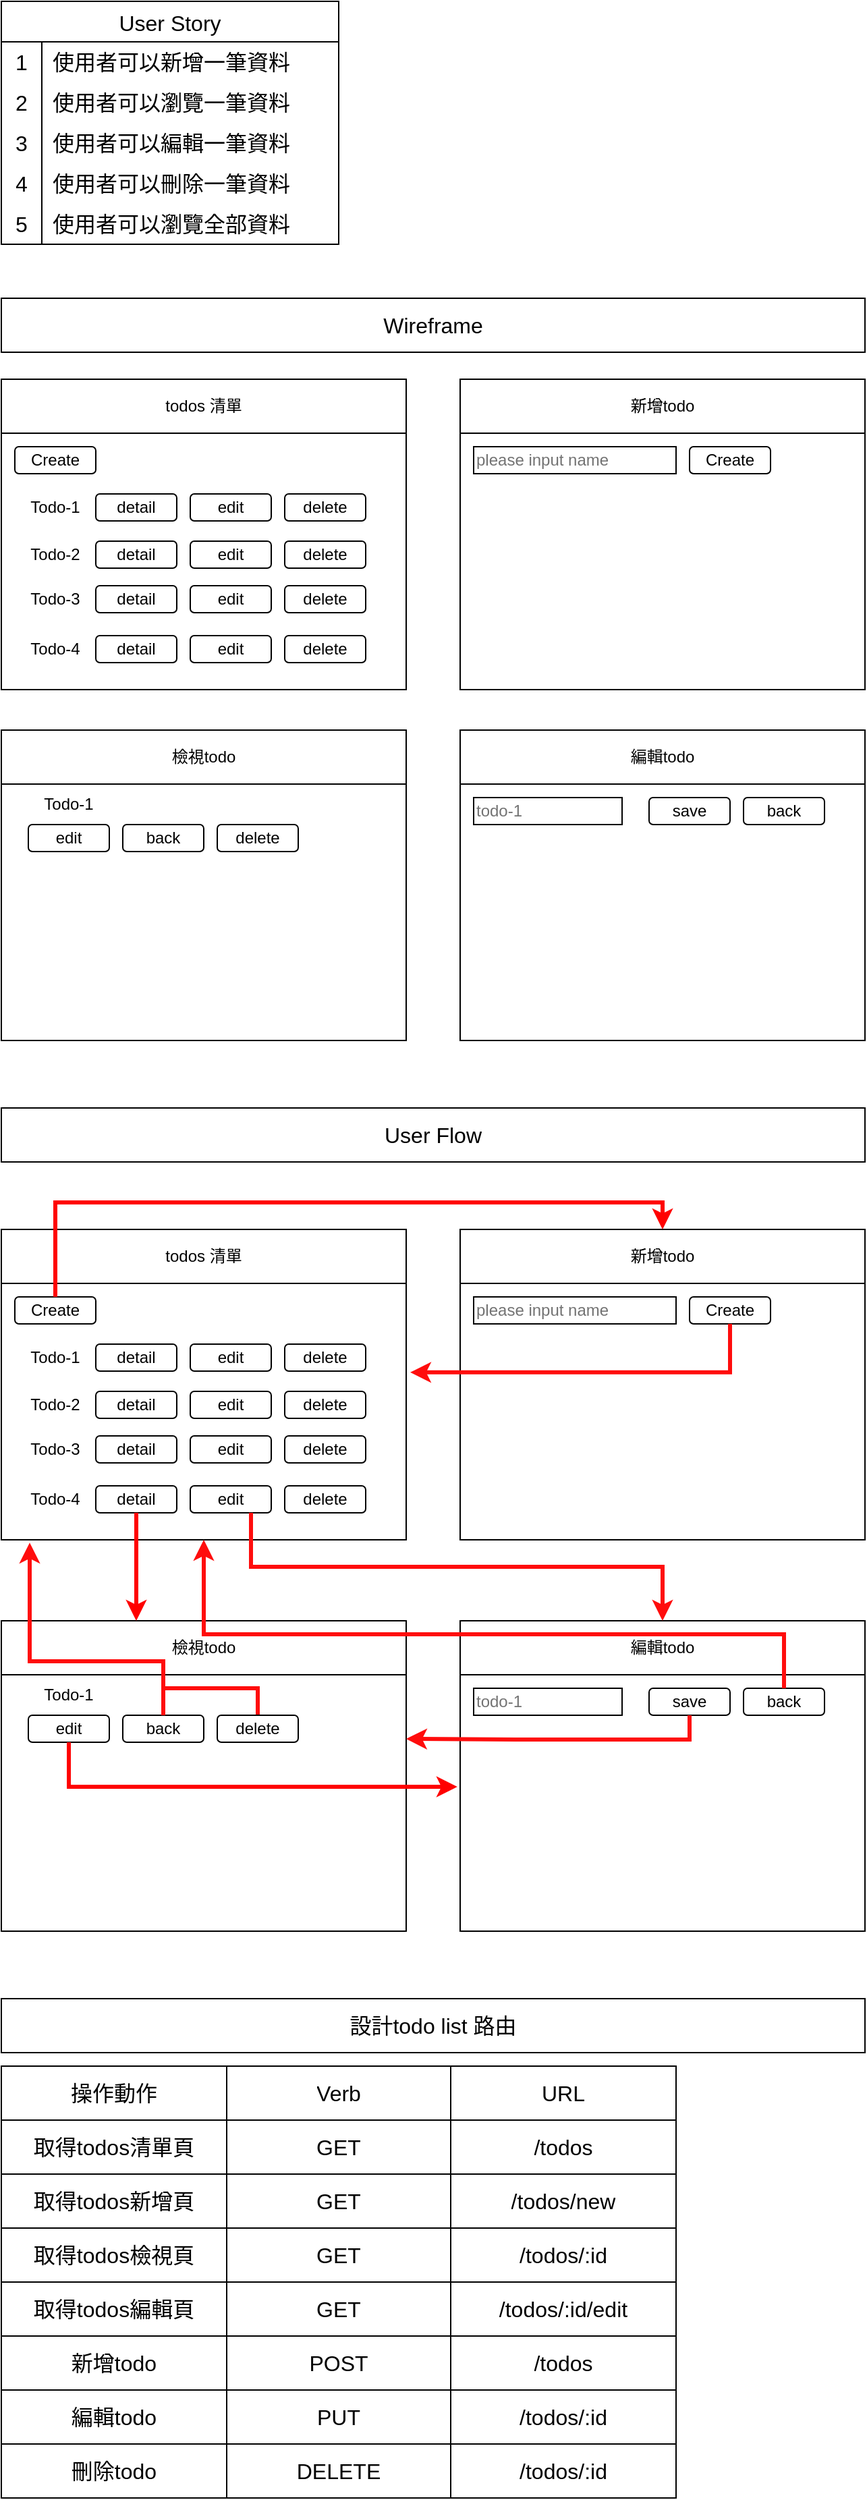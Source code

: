 <mxfile>
    <diagram name="第1頁" id="xKe_JA0rW6QKes0hkr_5">
        <mxGraphModel dx="1057" dy="478" grid="1" gridSize="10" guides="1" tooltips="1" connect="1" arrows="1" fold="1" page="1" pageScale="1" pageWidth="827" pageHeight="1169" math="0" shadow="0">
            <root>
                <mxCell id="0"/>
                <mxCell id="1" parent="0"/>
                <mxCell id="Aw-a2iixVGw_T6WWrJI7-2" value="User Story" style="shape=table;startSize=30;container=1;collapsible=0;childLayout=tableLayout;fixedRows=1;rowLines=0;fontStyle=0;strokeColor=default;fontSize=16;" parent="1" vertex="1">
                    <mxGeometry x="20" y="10" width="250" height="180" as="geometry"/>
                </mxCell>
                <mxCell id="Aw-a2iixVGw_T6WWrJI7-3" value="" style="shape=tableRow;horizontal=0;startSize=0;swimlaneHead=0;swimlaneBody=0;top=0;left=0;bottom=0;right=0;collapsible=0;dropTarget=0;fillColor=none;points=[[0,0.5],[1,0.5]];portConstraint=eastwest;strokeColor=inherit;fontSize=16;" parent="Aw-a2iixVGw_T6WWrJI7-2" vertex="1">
                    <mxGeometry y="30" width="250" height="30" as="geometry"/>
                </mxCell>
                <mxCell id="Aw-a2iixVGw_T6WWrJI7-4" value="1" style="shape=partialRectangle;html=1;whiteSpace=wrap;connectable=0;fillColor=none;top=0;left=0;bottom=0;right=0;overflow=hidden;pointerEvents=1;strokeColor=inherit;fontSize=16;" parent="Aw-a2iixVGw_T6WWrJI7-3" vertex="1">
                    <mxGeometry width="30" height="30" as="geometry">
                        <mxRectangle width="30" height="30" as="alternateBounds"/>
                    </mxGeometry>
                </mxCell>
                <mxCell id="Aw-a2iixVGw_T6WWrJI7-5" value="使用者可以新增一筆資料" style="shape=partialRectangle;html=1;whiteSpace=wrap;connectable=0;fillColor=none;top=0;left=0;bottom=0;right=0;align=left;spacingLeft=6;overflow=hidden;strokeColor=inherit;fontSize=16;" parent="Aw-a2iixVGw_T6WWrJI7-3" vertex="1">
                    <mxGeometry x="30" width="220" height="30" as="geometry">
                        <mxRectangle width="220" height="30" as="alternateBounds"/>
                    </mxGeometry>
                </mxCell>
                <mxCell id="Aw-a2iixVGw_T6WWrJI7-6" value="" style="shape=tableRow;horizontal=0;startSize=0;swimlaneHead=0;swimlaneBody=0;top=0;left=0;bottom=0;right=0;collapsible=0;dropTarget=0;fillColor=none;points=[[0,0.5],[1,0.5]];portConstraint=eastwest;strokeColor=inherit;fontSize=16;" parent="Aw-a2iixVGw_T6WWrJI7-2" vertex="1">
                    <mxGeometry y="60" width="250" height="30" as="geometry"/>
                </mxCell>
                <mxCell id="Aw-a2iixVGw_T6WWrJI7-7" value="2" style="shape=partialRectangle;html=1;whiteSpace=wrap;connectable=0;fillColor=none;top=0;left=0;bottom=0;right=0;overflow=hidden;strokeColor=inherit;fontSize=16;" parent="Aw-a2iixVGw_T6WWrJI7-6" vertex="1">
                    <mxGeometry width="30" height="30" as="geometry">
                        <mxRectangle width="30" height="30" as="alternateBounds"/>
                    </mxGeometry>
                </mxCell>
                <mxCell id="Aw-a2iixVGw_T6WWrJI7-8" value="使用者可以瀏覽一筆資料" style="shape=partialRectangle;html=1;whiteSpace=wrap;connectable=0;fillColor=none;top=0;left=0;bottom=0;right=0;align=left;spacingLeft=6;overflow=hidden;strokeColor=inherit;fontSize=16;" parent="Aw-a2iixVGw_T6WWrJI7-6" vertex="1">
                    <mxGeometry x="30" width="220" height="30" as="geometry">
                        <mxRectangle width="220" height="30" as="alternateBounds"/>
                    </mxGeometry>
                </mxCell>
                <mxCell id="Aw-a2iixVGw_T6WWrJI7-9" value="" style="shape=tableRow;horizontal=0;startSize=0;swimlaneHead=0;swimlaneBody=0;top=0;left=0;bottom=0;right=0;collapsible=0;dropTarget=0;fillColor=none;points=[[0,0.5],[1,0.5]];portConstraint=eastwest;strokeColor=inherit;fontSize=16;" parent="Aw-a2iixVGw_T6WWrJI7-2" vertex="1">
                    <mxGeometry y="90" width="250" height="30" as="geometry"/>
                </mxCell>
                <mxCell id="Aw-a2iixVGw_T6WWrJI7-10" value="3" style="shape=partialRectangle;html=1;whiteSpace=wrap;connectable=0;fillColor=none;top=0;left=0;bottom=0;right=0;overflow=hidden;strokeColor=inherit;fontSize=16;" parent="Aw-a2iixVGw_T6WWrJI7-9" vertex="1">
                    <mxGeometry width="30" height="30" as="geometry">
                        <mxRectangle width="30" height="30" as="alternateBounds"/>
                    </mxGeometry>
                </mxCell>
                <mxCell id="Aw-a2iixVGw_T6WWrJI7-11" value="使用者可以編輯一筆資料" style="shape=partialRectangle;html=1;whiteSpace=wrap;connectable=0;fillColor=none;top=0;left=0;bottom=0;right=0;align=left;spacingLeft=6;overflow=hidden;strokeColor=inherit;fontSize=16;" parent="Aw-a2iixVGw_T6WWrJI7-9" vertex="1">
                    <mxGeometry x="30" width="220" height="30" as="geometry">
                        <mxRectangle width="220" height="30" as="alternateBounds"/>
                    </mxGeometry>
                </mxCell>
                <mxCell id="Aw-a2iixVGw_T6WWrJI7-12" style="shape=tableRow;horizontal=0;startSize=0;swimlaneHead=0;swimlaneBody=0;top=0;left=0;bottom=0;right=0;collapsible=0;dropTarget=0;fillColor=none;points=[[0,0.5],[1,0.5]];portConstraint=eastwest;strokeColor=inherit;fontSize=16;" parent="Aw-a2iixVGw_T6WWrJI7-2" vertex="1">
                    <mxGeometry y="120" width="250" height="30" as="geometry"/>
                </mxCell>
                <mxCell id="Aw-a2iixVGw_T6WWrJI7-13" value="4" style="shape=partialRectangle;html=1;whiteSpace=wrap;connectable=0;fillColor=none;top=0;left=0;bottom=0;right=0;overflow=hidden;strokeColor=inherit;fontSize=16;" parent="Aw-a2iixVGw_T6WWrJI7-12" vertex="1">
                    <mxGeometry width="30" height="30" as="geometry">
                        <mxRectangle width="30" height="30" as="alternateBounds"/>
                    </mxGeometry>
                </mxCell>
                <mxCell id="Aw-a2iixVGw_T6WWrJI7-14" value="使用者可以刪除一筆資料" style="shape=partialRectangle;html=1;whiteSpace=wrap;connectable=0;fillColor=none;top=0;left=0;bottom=0;right=0;align=left;spacingLeft=6;overflow=hidden;strokeColor=inherit;fontSize=16;" parent="Aw-a2iixVGw_T6WWrJI7-12" vertex="1">
                    <mxGeometry x="30" width="220" height="30" as="geometry">
                        <mxRectangle width="220" height="30" as="alternateBounds"/>
                    </mxGeometry>
                </mxCell>
                <mxCell id="Aw-a2iixVGw_T6WWrJI7-15" style="shape=tableRow;horizontal=0;startSize=0;swimlaneHead=0;swimlaneBody=0;top=0;left=0;bottom=0;right=0;collapsible=0;dropTarget=0;fillColor=none;points=[[0,0.5],[1,0.5]];portConstraint=eastwest;strokeColor=inherit;fontSize=16;" parent="Aw-a2iixVGw_T6WWrJI7-2" vertex="1">
                    <mxGeometry y="150" width="250" height="30" as="geometry"/>
                </mxCell>
                <mxCell id="Aw-a2iixVGw_T6WWrJI7-16" value="5" style="shape=partialRectangle;html=1;whiteSpace=wrap;connectable=0;fillColor=none;top=0;left=0;bottom=0;right=0;overflow=hidden;strokeColor=inherit;fontSize=16;" parent="Aw-a2iixVGw_T6WWrJI7-15" vertex="1">
                    <mxGeometry width="30" height="30" as="geometry">
                        <mxRectangle width="30" height="30" as="alternateBounds"/>
                    </mxGeometry>
                </mxCell>
                <mxCell id="Aw-a2iixVGw_T6WWrJI7-17" value="使用者可以瀏覽全部資料" style="shape=partialRectangle;html=1;whiteSpace=wrap;connectable=0;fillColor=none;top=0;left=0;bottom=0;right=0;align=left;spacingLeft=6;overflow=hidden;strokeColor=inherit;fontSize=16;" parent="Aw-a2iixVGw_T6WWrJI7-15" vertex="1">
                    <mxGeometry x="30" width="220" height="30" as="geometry">
                        <mxRectangle width="220" height="30" as="alternateBounds"/>
                    </mxGeometry>
                </mxCell>
                <mxCell id="Aw-a2iixVGw_T6WWrJI7-35" value="Wireframe" style="rounded=0;whiteSpace=wrap;html=1;fontSize=16;" parent="1" vertex="1">
                    <mxGeometry x="20" y="230" width="640" height="40" as="geometry"/>
                </mxCell>
                <mxCell id="Aw-a2iixVGw_T6WWrJI7-77" value="" style="group" parent="1" vertex="1" connectable="0">
                    <mxGeometry x="20" y="290" width="300" height="230" as="geometry"/>
                </mxCell>
                <mxCell id="Aw-a2iixVGw_T6WWrJI7-54" value="todos 清單" style="rounded=0;whiteSpace=wrap;html=1;container=0;" parent="Aw-a2iixVGw_T6WWrJI7-77" vertex="1">
                    <mxGeometry width="300" height="40" as="geometry"/>
                </mxCell>
                <mxCell id="Aw-a2iixVGw_T6WWrJI7-32" value="" style="rounded=0;whiteSpace=wrap;html=1;container=0;" parent="Aw-a2iixVGw_T6WWrJI7-77" vertex="1">
                    <mxGeometry y="40" width="300" height="190" as="geometry"/>
                </mxCell>
                <mxCell id="Aw-a2iixVGw_T6WWrJI7-33" value="Create" style="rounded=1;whiteSpace=wrap;html=1;container=0;" parent="Aw-a2iixVGw_T6WWrJI7-77" vertex="1">
                    <mxGeometry x="10" y="50" width="60" height="20" as="geometry"/>
                </mxCell>
                <mxCell id="Aw-a2iixVGw_T6WWrJI7-36" value="Todo-1" style="text;html=1;strokeColor=none;fillColor=none;align=center;verticalAlign=middle;whiteSpace=wrap;rounded=0;container=0;" parent="Aw-a2iixVGw_T6WWrJI7-77" vertex="1">
                    <mxGeometry x="10" y="80" width="60" height="30" as="geometry"/>
                </mxCell>
                <mxCell id="Aw-a2iixVGw_T6WWrJI7-37" value="Todo-2" style="text;html=1;strokeColor=none;fillColor=none;align=center;verticalAlign=middle;whiteSpace=wrap;rounded=0;container=0;" parent="Aw-a2iixVGw_T6WWrJI7-77" vertex="1">
                    <mxGeometry x="10" y="115" width="60" height="30" as="geometry"/>
                </mxCell>
                <mxCell id="Aw-a2iixVGw_T6WWrJI7-38" value="Todo-3" style="text;html=1;strokeColor=none;fillColor=none;align=center;verticalAlign=middle;whiteSpace=wrap;rounded=0;container=0;" parent="Aw-a2iixVGw_T6WWrJI7-77" vertex="1">
                    <mxGeometry x="10" y="148" width="60" height="30" as="geometry"/>
                </mxCell>
                <mxCell id="Aw-a2iixVGw_T6WWrJI7-39" value="Todo-4" style="text;html=1;strokeColor=none;fillColor=none;align=center;verticalAlign=middle;whiteSpace=wrap;rounded=0;container=0;" parent="Aw-a2iixVGw_T6WWrJI7-77" vertex="1">
                    <mxGeometry x="10" y="185" width="60" height="30" as="geometry"/>
                </mxCell>
                <mxCell id="Aw-a2iixVGw_T6WWrJI7-40" value="detail" style="rounded=1;whiteSpace=wrap;html=1;container=0;" parent="Aw-a2iixVGw_T6WWrJI7-77" vertex="1">
                    <mxGeometry x="70" y="85" width="60" height="20" as="geometry"/>
                </mxCell>
                <mxCell id="Aw-a2iixVGw_T6WWrJI7-41" value="edit" style="rounded=1;whiteSpace=wrap;html=1;container=0;" parent="Aw-a2iixVGw_T6WWrJI7-77" vertex="1">
                    <mxGeometry x="140" y="85" width="60" height="20" as="geometry"/>
                </mxCell>
                <mxCell id="Aw-a2iixVGw_T6WWrJI7-42" value="delete" style="rounded=1;whiteSpace=wrap;html=1;container=0;" parent="Aw-a2iixVGw_T6WWrJI7-77" vertex="1">
                    <mxGeometry x="210" y="85" width="60" height="20" as="geometry"/>
                </mxCell>
                <mxCell id="Aw-a2iixVGw_T6WWrJI7-43" value="detail" style="rounded=1;whiteSpace=wrap;html=1;container=0;" parent="Aw-a2iixVGw_T6WWrJI7-77" vertex="1">
                    <mxGeometry x="70" y="120" width="60" height="20" as="geometry"/>
                </mxCell>
                <mxCell id="Aw-a2iixVGw_T6WWrJI7-44" value="edit" style="rounded=1;whiteSpace=wrap;html=1;container=0;" parent="Aw-a2iixVGw_T6WWrJI7-77" vertex="1">
                    <mxGeometry x="140" y="120" width="60" height="20" as="geometry"/>
                </mxCell>
                <mxCell id="Aw-a2iixVGw_T6WWrJI7-45" value="delete" style="rounded=1;whiteSpace=wrap;html=1;container=0;" parent="Aw-a2iixVGw_T6WWrJI7-77" vertex="1">
                    <mxGeometry x="210" y="120" width="60" height="20" as="geometry"/>
                </mxCell>
                <mxCell id="Aw-a2iixVGw_T6WWrJI7-46" value="detail" style="rounded=1;whiteSpace=wrap;html=1;container=0;" parent="Aw-a2iixVGw_T6WWrJI7-77" vertex="1">
                    <mxGeometry x="70" y="153" width="60" height="20" as="geometry"/>
                </mxCell>
                <mxCell id="Aw-a2iixVGw_T6WWrJI7-47" value="edit" style="rounded=1;whiteSpace=wrap;html=1;container=0;" parent="Aw-a2iixVGw_T6WWrJI7-77" vertex="1">
                    <mxGeometry x="140" y="153" width="60" height="20" as="geometry"/>
                </mxCell>
                <mxCell id="Aw-a2iixVGw_T6WWrJI7-48" value="delete" style="rounded=1;whiteSpace=wrap;html=1;container=0;" parent="Aw-a2iixVGw_T6WWrJI7-77" vertex="1">
                    <mxGeometry x="210" y="153" width="60" height="20" as="geometry"/>
                </mxCell>
                <mxCell id="Aw-a2iixVGw_T6WWrJI7-49" value="detail" style="rounded=1;whiteSpace=wrap;html=1;container=0;" parent="Aw-a2iixVGw_T6WWrJI7-77" vertex="1">
                    <mxGeometry x="70" y="190" width="60" height="20" as="geometry"/>
                </mxCell>
                <mxCell id="Aw-a2iixVGw_T6WWrJI7-50" value="edit" style="rounded=1;whiteSpace=wrap;html=1;container=0;" parent="Aw-a2iixVGw_T6WWrJI7-77" vertex="1">
                    <mxGeometry x="140" y="190" width="60" height="20" as="geometry"/>
                </mxCell>
                <mxCell id="Aw-a2iixVGw_T6WWrJI7-51" value="delete" style="rounded=1;whiteSpace=wrap;html=1;container=0;" parent="Aw-a2iixVGw_T6WWrJI7-77" vertex="1">
                    <mxGeometry x="210" y="190" width="60" height="20" as="geometry"/>
                </mxCell>
                <mxCell id="Aw-a2iixVGw_T6WWrJI7-78" value="" style="group" parent="1" vertex="1" connectable="0">
                    <mxGeometry x="360" y="290" width="300" height="230" as="geometry"/>
                </mxCell>
                <mxCell id="Aw-a2iixVGw_T6WWrJI7-55" value="新增todo" style="rounded=0;whiteSpace=wrap;html=1;" parent="Aw-a2iixVGw_T6WWrJI7-78" vertex="1">
                    <mxGeometry width="300" height="40" as="geometry"/>
                </mxCell>
                <mxCell id="Aw-a2iixVGw_T6WWrJI7-57" value="" style="rounded=0;whiteSpace=wrap;html=1;container=0;" parent="Aw-a2iixVGw_T6WWrJI7-78" vertex="1">
                    <mxGeometry y="40" width="300" height="190" as="geometry"/>
                </mxCell>
                <mxCell id="Aw-a2iixVGw_T6WWrJI7-58" value="Create" style="rounded=1;whiteSpace=wrap;html=1;" parent="Aw-a2iixVGw_T6WWrJI7-78" vertex="1">
                    <mxGeometry x="170" y="50" width="60" height="20" as="geometry"/>
                </mxCell>
                <mxCell id="Aw-a2iixVGw_T6WWrJI7-76" value="please input name" style="rounded=0;whiteSpace=wrap;html=1;align=left;fontColor=#737373;" parent="Aw-a2iixVGw_T6WWrJI7-78" vertex="1">
                    <mxGeometry x="10" y="50" width="150" height="20" as="geometry"/>
                </mxCell>
                <mxCell id="Aw-a2iixVGw_T6WWrJI7-79" value="" style="group" parent="1" vertex="1" connectable="0">
                    <mxGeometry x="20" y="550" width="300" height="230" as="geometry"/>
                </mxCell>
                <mxCell id="Aw-a2iixVGw_T6WWrJI7-80" value="檢視todo" style="rounded=0;whiteSpace=wrap;html=1;" parent="Aw-a2iixVGw_T6WWrJI7-79" vertex="1">
                    <mxGeometry width="300" height="40" as="geometry"/>
                </mxCell>
                <mxCell id="Aw-a2iixVGw_T6WWrJI7-81" value="" style="rounded=0;whiteSpace=wrap;html=1;container=0;" parent="Aw-a2iixVGw_T6WWrJI7-79" vertex="1">
                    <mxGeometry y="40" width="300" height="190" as="geometry"/>
                </mxCell>
                <mxCell id="Aw-a2iixVGw_T6WWrJI7-82" value="edit" style="rounded=1;whiteSpace=wrap;html=1;" parent="Aw-a2iixVGw_T6WWrJI7-79" vertex="1">
                    <mxGeometry x="20" y="70" width="60" height="20" as="geometry"/>
                </mxCell>
                <mxCell id="Aw-a2iixVGw_T6WWrJI7-104" value="back" style="rounded=1;whiteSpace=wrap;html=1;" parent="Aw-a2iixVGw_T6WWrJI7-79" vertex="1">
                    <mxGeometry x="90" y="70" width="60" height="20" as="geometry"/>
                </mxCell>
                <mxCell id="Aw-a2iixVGw_T6WWrJI7-106" value="Todo-1" style="text;html=1;strokeColor=none;fillColor=none;align=center;verticalAlign=middle;whiteSpace=wrap;rounded=0;container=0;" parent="Aw-a2iixVGw_T6WWrJI7-79" vertex="1">
                    <mxGeometry x="20" y="40" width="60" height="30" as="geometry"/>
                </mxCell>
                <mxCell id="Aw-a2iixVGw_T6WWrJI7-107" value="delete" style="rounded=1;whiteSpace=wrap;html=1;container=0;" parent="Aw-a2iixVGw_T6WWrJI7-79" vertex="1">
                    <mxGeometry x="160" y="70" width="60" height="20" as="geometry"/>
                </mxCell>
                <mxCell id="Aw-a2iixVGw_T6WWrJI7-113" value="" style="group" parent="1" vertex="1" connectable="0">
                    <mxGeometry x="360" y="550" width="300" height="230" as="geometry"/>
                </mxCell>
                <mxCell id="Aw-a2iixVGw_T6WWrJI7-114" value="編輯todo" style="rounded=0;whiteSpace=wrap;html=1;" parent="Aw-a2iixVGw_T6WWrJI7-113" vertex="1">
                    <mxGeometry width="300" height="40" as="geometry"/>
                </mxCell>
                <mxCell id="Aw-a2iixVGw_T6WWrJI7-115" value="" style="rounded=0;whiteSpace=wrap;html=1;container=0;" parent="Aw-a2iixVGw_T6WWrJI7-113" vertex="1">
                    <mxGeometry y="40" width="300" height="190" as="geometry"/>
                </mxCell>
                <mxCell id="Aw-a2iixVGw_T6WWrJI7-116" value="save" style="rounded=1;whiteSpace=wrap;html=1;" parent="Aw-a2iixVGw_T6WWrJI7-113" vertex="1">
                    <mxGeometry x="140" y="50" width="60" height="20" as="geometry"/>
                </mxCell>
                <mxCell id="Aw-a2iixVGw_T6WWrJI7-117" value="todo-1" style="rounded=0;whiteSpace=wrap;html=1;align=left;fontColor=#737373;" parent="Aw-a2iixVGw_T6WWrJI7-113" vertex="1">
                    <mxGeometry x="10" y="50" width="110" height="20" as="geometry"/>
                </mxCell>
                <mxCell id="Aw-a2iixVGw_T6WWrJI7-118" value="back" style="rounded=1;whiteSpace=wrap;html=1;" parent="Aw-a2iixVGw_T6WWrJI7-113" vertex="1">
                    <mxGeometry x="210" y="50" width="60" height="20" as="geometry"/>
                </mxCell>
                <mxCell id="Aw-a2iixVGw_T6WWrJI7-119" value="User Flow" style="rounded=0;whiteSpace=wrap;html=1;fontSize=16;" parent="1" vertex="1">
                    <mxGeometry x="20" y="830" width="640" height="40" as="geometry"/>
                </mxCell>
                <mxCell id="Aw-a2iixVGw_T6WWrJI7-120" value="" style="group" parent="1" vertex="1" connectable="0">
                    <mxGeometry x="20" y="920" width="300" height="230" as="geometry"/>
                </mxCell>
                <mxCell id="Aw-a2iixVGw_T6WWrJI7-121" value="todos 清單" style="rounded=0;whiteSpace=wrap;html=1;container=0;" parent="Aw-a2iixVGw_T6WWrJI7-120" vertex="1">
                    <mxGeometry width="300" height="40" as="geometry"/>
                </mxCell>
                <mxCell id="Aw-a2iixVGw_T6WWrJI7-122" value="" style="rounded=0;whiteSpace=wrap;html=1;container=0;" parent="Aw-a2iixVGw_T6WWrJI7-120" vertex="1">
                    <mxGeometry y="40" width="300" height="190" as="geometry"/>
                </mxCell>
                <mxCell id="Aw-a2iixVGw_T6WWrJI7-123" value="Create" style="rounded=1;whiteSpace=wrap;html=1;container=0;" parent="Aw-a2iixVGw_T6WWrJI7-120" vertex="1">
                    <mxGeometry x="10" y="50" width="60" height="20" as="geometry"/>
                </mxCell>
                <mxCell id="Aw-a2iixVGw_T6WWrJI7-124" value="Todo-1" style="text;html=1;strokeColor=none;fillColor=none;align=center;verticalAlign=middle;whiteSpace=wrap;rounded=0;container=0;" parent="Aw-a2iixVGw_T6WWrJI7-120" vertex="1">
                    <mxGeometry x="10" y="80" width="60" height="30" as="geometry"/>
                </mxCell>
                <mxCell id="Aw-a2iixVGw_T6WWrJI7-125" value="Todo-2" style="text;html=1;strokeColor=none;fillColor=none;align=center;verticalAlign=middle;whiteSpace=wrap;rounded=0;container=0;" parent="Aw-a2iixVGw_T6WWrJI7-120" vertex="1">
                    <mxGeometry x="10" y="115" width="60" height="30" as="geometry"/>
                </mxCell>
                <mxCell id="Aw-a2iixVGw_T6WWrJI7-126" value="Todo-3" style="text;html=1;strokeColor=none;fillColor=none;align=center;verticalAlign=middle;whiteSpace=wrap;rounded=0;container=0;" parent="Aw-a2iixVGw_T6WWrJI7-120" vertex="1">
                    <mxGeometry x="10" y="148" width="60" height="30" as="geometry"/>
                </mxCell>
                <mxCell id="Aw-a2iixVGw_T6WWrJI7-127" value="Todo-4" style="text;html=1;strokeColor=none;fillColor=none;align=center;verticalAlign=middle;whiteSpace=wrap;rounded=0;container=0;" parent="Aw-a2iixVGw_T6WWrJI7-120" vertex="1">
                    <mxGeometry x="10" y="185" width="60" height="30" as="geometry"/>
                </mxCell>
                <mxCell id="Aw-a2iixVGw_T6WWrJI7-128" value="detail" style="rounded=1;whiteSpace=wrap;html=1;container=0;" parent="Aw-a2iixVGw_T6WWrJI7-120" vertex="1">
                    <mxGeometry x="70" y="85" width="60" height="20" as="geometry"/>
                </mxCell>
                <mxCell id="Aw-a2iixVGw_T6WWrJI7-129" value="edit" style="rounded=1;whiteSpace=wrap;html=1;container=0;" parent="Aw-a2iixVGw_T6WWrJI7-120" vertex="1">
                    <mxGeometry x="140" y="85" width="60" height="20" as="geometry"/>
                </mxCell>
                <mxCell id="Aw-a2iixVGw_T6WWrJI7-130" value="delete" style="rounded=1;whiteSpace=wrap;html=1;container=0;" parent="Aw-a2iixVGw_T6WWrJI7-120" vertex="1">
                    <mxGeometry x="210" y="85" width="60" height="20" as="geometry"/>
                </mxCell>
                <mxCell id="Aw-a2iixVGw_T6WWrJI7-131" value="detail" style="rounded=1;whiteSpace=wrap;html=1;container=0;" parent="Aw-a2iixVGw_T6WWrJI7-120" vertex="1">
                    <mxGeometry x="70" y="120" width="60" height="20" as="geometry"/>
                </mxCell>
                <mxCell id="Aw-a2iixVGw_T6WWrJI7-132" value="edit" style="rounded=1;whiteSpace=wrap;html=1;container=0;" parent="Aw-a2iixVGw_T6WWrJI7-120" vertex="1">
                    <mxGeometry x="140" y="120" width="60" height="20" as="geometry"/>
                </mxCell>
                <mxCell id="Aw-a2iixVGw_T6WWrJI7-133" value="delete" style="rounded=1;whiteSpace=wrap;html=1;container=0;" parent="Aw-a2iixVGw_T6WWrJI7-120" vertex="1">
                    <mxGeometry x="210" y="120" width="60" height="20" as="geometry"/>
                </mxCell>
                <mxCell id="Aw-a2iixVGw_T6WWrJI7-134" value="detail" style="rounded=1;whiteSpace=wrap;html=1;container=0;" parent="Aw-a2iixVGw_T6WWrJI7-120" vertex="1">
                    <mxGeometry x="70" y="153" width="60" height="20" as="geometry"/>
                </mxCell>
                <mxCell id="Aw-a2iixVGw_T6WWrJI7-135" value="edit" style="rounded=1;whiteSpace=wrap;html=1;container=0;" parent="Aw-a2iixVGw_T6WWrJI7-120" vertex="1">
                    <mxGeometry x="140" y="153" width="60" height="20" as="geometry"/>
                </mxCell>
                <mxCell id="Aw-a2iixVGw_T6WWrJI7-136" value="delete" style="rounded=1;whiteSpace=wrap;html=1;container=0;" parent="Aw-a2iixVGw_T6WWrJI7-120" vertex="1">
                    <mxGeometry x="210" y="153" width="60" height="20" as="geometry"/>
                </mxCell>
                <mxCell id="Aw-a2iixVGw_T6WWrJI7-137" value="detail" style="rounded=1;whiteSpace=wrap;html=1;container=0;" parent="Aw-a2iixVGw_T6WWrJI7-120" vertex="1">
                    <mxGeometry x="70" y="190" width="60" height="20" as="geometry"/>
                </mxCell>
                <mxCell id="Aw-a2iixVGw_T6WWrJI7-138" value="edit" style="rounded=1;whiteSpace=wrap;html=1;container=0;" parent="Aw-a2iixVGw_T6WWrJI7-120" vertex="1">
                    <mxGeometry x="140" y="190" width="60" height="20" as="geometry"/>
                </mxCell>
                <mxCell id="Aw-a2iixVGw_T6WWrJI7-139" value="delete" style="rounded=1;whiteSpace=wrap;html=1;container=0;" parent="Aw-a2iixVGw_T6WWrJI7-120" vertex="1">
                    <mxGeometry x="210" y="190" width="60" height="20" as="geometry"/>
                </mxCell>
                <mxCell id="Aw-a2iixVGw_T6WWrJI7-140" value="" style="group" parent="1" vertex="1" connectable="0">
                    <mxGeometry x="360" y="920" width="300" height="230" as="geometry"/>
                </mxCell>
                <mxCell id="Aw-a2iixVGw_T6WWrJI7-141" value="新增todo" style="rounded=0;whiteSpace=wrap;html=1;" parent="Aw-a2iixVGw_T6WWrJI7-140" vertex="1">
                    <mxGeometry width="300" height="40" as="geometry"/>
                </mxCell>
                <mxCell id="Aw-a2iixVGw_T6WWrJI7-142" value="" style="rounded=0;whiteSpace=wrap;html=1;container=0;" parent="Aw-a2iixVGw_T6WWrJI7-140" vertex="1">
                    <mxGeometry y="40" width="300" height="190" as="geometry"/>
                </mxCell>
                <mxCell id="Aw-a2iixVGw_T6WWrJI7-143" value="Create" style="rounded=1;whiteSpace=wrap;html=1;" parent="Aw-a2iixVGw_T6WWrJI7-140" vertex="1">
                    <mxGeometry x="170" y="50" width="60" height="20" as="geometry"/>
                </mxCell>
                <mxCell id="Aw-a2iixVGw_T6WWrJI7-144" value="please input name" style="rounded=0;whiteSpace=wrap;html=1;align=left;fontColor=#737373;" parent="Aw-a2iixVGw_T6WWrJI7-140" vertex="1">
                    <mxGeometry x="10" y="50" width="150" height="20" as="geometry"/>
                </mxCell>
                <mxCell id="Aw-a2iixVGw_T6WWrJI7-145" value="" style="group" parent="1" vertex="1" connectable="0">
                    <mxGeometry x="20" y="1210" width="300" height="230" as="geometry"/>
                </mxCell>
                <mxCell id="Aw-a2iixVGw_T6WWrJI7-146" value="檢視todo" style="rounded=0;whiteSpace=wrap;html=1;" parent="Aw-a2iixVGw_T6WWrJI7-145" vertex="1">
                    <mxGeometry width="300" height="40" as="geometry"/>
                </mxCell>
                <mxCell id="Aw-a2iixVGw_T6WWrJI7-147" value="" style="rounded=0;whiteSpace=wrap;html=1;container=0;" parent="Aw-a2iixVGw_T6WWrJI7-145" vertex="1">
                    <mxGeometry y="40" width="300" height="190" as="geometry"/>
                </mxCell>
                <mxCell id="Aw-a2iixVGw_T6WWrJI7-148" value="edit" style="rounded=1;whiteSpace=wrap;html=1;" parent="Aw-a2iixVGw_T6WWrJI7-145" vertex="1">
                    <mxGeometry x="20" y="70" width="60" height="20" as="geometry"/>
                </mxCell>
                <mxCell id="Aw-a2iixVGw_T6WWrJI7-149" value="back" style="rounded=1;whiteSpace=wrap;html=1;" parent="Aw-a2iixVGw_T6WWrJI7-145" vertex="1">
                    <mxGeometry x="90" y="70" width="60" height="20" as="geometry"/>
                </mxCell>
                <mxCell id="Aw-a2iixVGw_T6WWrJI7-150" value="Todo-1" style="text;html=1;strokeColor=none;fillColor=none;align=center;verticalAlign=middle;whiteSpace=wrap;rounded=0;container=0;" parent="Aw-a2iixVGw_T6WWrJI7-145" vertex="1">
                    <mxGeometry x="20" y="40" width="60" height="30" as="geometry"/>
                </mxCell>
                <mxCell id="Aw-a2iixVGw_T6WWrJI7-164" style="edgeStyle=orthogonalEdgeStyle;rounded=0;orthogonalLoop=1;jettySize=auto;html=1;endArrow=none;endFill=0;strokeColor=#FF0D0D;strokeWidth=3;" parent="Aw-a2iixVGw_T6WWrJI7-145" source="Aw-a2iixVGw_T6WWrJI7-151" edge="1">
                    <mxGeometry relative="1" as="geometry">
                        <mxPoint x="120" y="50" as="targetPoint"/>
                        <Array as="points">
                            <mxPoint x="190" y="50"/>
                            <mxPoint x="121" y="50"/>
                        </Array>
                    </mxGeometry>
                </mxCell>
                <mxCell id="Aw-a2iixVGw_T6WWrJI7-151" value="delete" style="rounded=1;whiteSpace=wrap;html=1;container=0;" parent="Aw-a2iixVGw_T6WWrJI7-145" vertex="1">
                    <mxGeometry x="160" y="70" width="60" height="20" as="geometry"/>
                </mxCell>
                <mxCell id="Aw-a2iixVGw_T6WWrJI7-152" value="" style="group" parent="1" vertex="1" connectable="0">
                    <mxGeometry x="360" y="1210" width="300" height="230" as="geometry"/>
                </mxCell>
                <mxCell id="Aw-a2iixVGw_T6WWrJI7-153" value="編輯todo" style="rounded=0;whiteSpace=wrap;html=1;" parent="Aw-a2iixVGw_T6WWrJI7-152" vertex="1">
                    <mxGeometry width="300" height="40" as="geometry"/>
                </mxCell>
                <mxCell id="Aw-a2iixVGw_T6WWrJI7-154" value="" style="rounded=0;whiteSpace=wrap;html=1;container=0;" parent="Aw-a2iixVGw_T6WWrJI7-152" vertex="1">
                    <mxGeometry y="40" width="300" height="190" as="geometry"/>
                </mxCell>
                <mxCell id="Aw-a2iixVGw_T6WWrJI7-155" value="save" style="rounded=1;whiteSpace=wrap;html=1;" parent="Aw-a2iixVGw_T6WWrJI7-152" vertex="1">
                    <mxGeometry x="140" y="50" width="60" height="20" as="geometry"/>
                </mxCell>
                <mxCell id="Aw-a2iixVGw_T6WWrJI7-156" value="todo-1" style="rounded=0;whiteSpace=wrap;html=1;align=left;fontColor=#737373;" parent="Aw-a2iixVGw_T6WWrJI7-152" vertex="1">
                    <mxGeometry x="10" y="50" width="110" height="20" as="geometry"/>
                </mxCell>
                <mxCell id="Aw-a2iixVGw_T6WWrJI7-157" value="back" style="rounded=1;whiteSpace=wrap;html=1;" parent="Aw-a2iixVGw_T6WWrJI7-152" vertex="1">
                    <mxGeometry x="210" y="50" width="60" height="20" as="geometry"/>
                </mxCell>
                <mxCell id="Aw-a2iixVGw_T6WWrJI7-158" style="edgeStyle=orthogonalEdgeStyle;rounded=0;orthogonalLoop=1;jettySize=auto;html=1;entryX=0.5;entryY=0;entryDx=0;entryDy=0;strokeColor=#ff0000;strokeWidth=3;" parent="1" source="Aw-a2iixVGw_T6WWrJI7-123" target="Aw-a2iixVGw_T6WWrJI7-141" edge="1">
                    <mxGeometry relative="1" as="geometry">
                        <Array as="points">
                            <mxPoint x="60" y="900"/>
                            <mxPoint x="510" y="900"/>
                        </Array>
                    </mxGeometry>
                </mxCell>
                <mxCell id="Aw-a2iixVGw_T6WWrJI7-159" style="edgeStyle=orthogonalEdgeStyle;rounded=0;orthogonalLoop=1;jettySize=auto;html=1;exitX=0.5;exitY=1;exitDx=0;exitDy=0;strokeColor=#ff0000;strokeWidth=3;" parent="1" source="Aw-a2iixVGw_T6WWrJI7-137" edge="1">
                    <mxGeometry relative="1" as="geometry">
                        <mxPoint x="120" y="1210" as="targetPoint"/>
                        <Array as="points">
                            <mxPoint x="120" y="1190"/>
                            <mxPoint x="120" y="1190"/>
                        </Array>
                    </mxGeometry>
                </mxCell>
                <mxCell id="Aw-a2iixVGw_T6WWrJI7-160" style="edgeStyle=orthogonalEdgeStyle;rounded=0;orthogonalLoop=1;jettySize=auto;html=1;exitX=0.75;exitY=1;exitDx=0;exitDy=0;entryX=0.5;entryY=0;entryDx=0;entryDy=0;strokeColor=#FF0D0D;strokeWidth=3;" parent="1" source="Aw-a2iixVGw_T6WWrJI7-138" target="Aw-a2iixVGw_T6WWrJI7-153" edge="1">
                    <mxGeometry relative="1" as="geometry"/>
                </mxCell>
                <mxCell id="Aw-a2iixVGw_T6WWrJI7-161" style="edgeStyle=orthogonalEdgeStyle;rounded=0;orthogonalLoop=1;jettySize=auto;html=1;exitX=0.5;exitY=1;exitDx=0;exitDy=0;entryX=-0.007;entryY=0.437;entryDx=0;entryDy=0;entryPerimeter=0;strokeColor=#ff0000;strokeWidth=3;" parent="1" source="Aw-a2iixVGw_T6WWrJI7-148" target="Aw-a2iixVGw_T6WWrJI7-154" edge="1">
                    <mxGeometry relative="1" as="geometry"/>
                </mxCell>
                <mxCell id="Aw-a2iixVGw_T6WWrJI7-165" style="edgeStyle=orthogonalEdgeStyle;rounded=0;orthogonalLoop=1;jettySize=auto;html=1;exitX=0.5;exitY=1;exitDx=0;exitDy=0;entryX=1.01;entryY=0.347;entryDx=0;entryDy=0;entryPerimeter=0;strokeColor=#FF0D0D;strokeWidth=3;" parent="1" source="Aw-a2iixVGw_T6WWrJI7-143" target="Aw-a2iixVGw_T6WWrJI7-122" edge="1">
                    <mxGeometry relative="1" as="geometry"/>
                </mxCell>
                <mxCell id="Aw-a2iixVGw_T6WWrJI7-162" style="edgeStyle=orthogonalEdgeStyle;rounded=0;orthogonalLoop=1;jettySize=auto;html=1;exitX=0.5;exitY=0;exitDx=0;exitDy=0;strokeColor=#FF0D0D;strokeWidth=3;entryX=0.07;entryY=1.011;entryDx=0;entryDy=0;entryPerimeter=0;" parent="1" source="Aw-a2iixVGw_T6WWrJI7-149" target="Aw-a2iixVGw_T6WWrJI7-122" edge="1">
                    <mxGeometry relative="1" as="geometry">
                        <mxPoint x="70" y="1150" as="targetPoint"/>
                        <Array as="points">
                            <mxPoint x="140" y="1240"/>
                            <mxPoint x="41" y="1240"/>
                        </Array>
                    </mxGeometry>
                </mxCell>
                <mxCell id="Aw-a2iixVGw_T6WWrJI7-170" style="edgeStyle=orthogonalEdgeStyle;rounded=0;orthogonalLoop=1;jettySize=auto;html=1;entryX=1;entryY=0.25;entryDx=0;entryDy=0;strokeColor=#FF0D0D;strokeWidth=3;" parent="1" source="Aw-a2iixVGw_T6WWrJI7-155" target="Aw-a2iixVGw_T6WWrJI7-147" edge="1">
                    <mxGeometry relative="1" as="geometry">
                        <Array as="points">
                            <mxPoint x="530" y="1298"/>
                            <mxPoint x="410" y="1298"/>
                        </Array>
                    </mxGeometry>
                </mxCell>
                <mxCell id="Aw-a2iixVGw_T6WWrJI7-171" style="edgeStyle=orthogonalEdgeStyle;rounded=0;orthogonalLoop=1;jettySize=auto;html=1;exitX=0.5;exitY=0;exitDx=0;exitDy=0;entryX=0.5;entryY=1;entryDx=0;entryDy=0;strokeWidth=3;strokeColor=#FF0D0D;" parent="1" source="Aw-a2iixVGw_T6WWrJI7-157" target="Aw-a2iixVGw_T6WWrJI7-122" edge="1">
                    <mxGeometry relative="1" as="geometry">
                        <Array as="points">
                            <mxPoint x="600" y="1220"/>
                            <mxPoint x="170" y="1220"/>
                        </Array>
                    </mxGeometry>
                </mxCell>
                <mxCell id="Aw-a2iixVGw_T6WWrJI7-172" value="" style="shape=table;startSize=0;container=1;collapsible=0;childLayout=tableLayout;fontSize=16;" parent="1" vertex="1">
                    <mxGeometry x="20" y="1540" width="500" height="320" as="geometry"/>
                </mxCell>
                <mxCell id="Aw-a2iixVGw_T6WWrJI7-173" value="" style="shape=tableRow;horizontal=0;startSize=0;swimlaneHead=0;swimlaneBody=0;strokeColor=inherit;top=0;left=0;bottom=0;right=0;collapsible=0;dropTarget=0;fillColor=none;points=[[0,0.5],[1,0.5]];portConstraint=eastwest;fontSize=16;" parent="Aw-a2iixVGw_T6WWrJI7-172" vertex="1">
                    <mxGeometry width="500" height="40" as="geometry"/>
                </mxCell>
                <mxCell id="Aw-a2iixVGw_T6WWrJI7-174" value="操作動作" style="shape=partialRectangle;html=1;whiteSpace=wrap;connectable=0;strokeColor=inherit;overflow=hidden;fillColor=none;top=0;left=0;bottom=0;right=0;pointerEvents=1;fontSize=16;" parent="Aw-a2iixVGw_T6WWrJI7-173" vertex="1">
                    <mxGeometry width="167" height="40" as="geometry">
                        <mxRectangle width="167" height="40" as="alternateBounds"/>
                    </mxGeometry>
                </mxCell>
                <mxCell id="Aw-a2iixVGw_T6WWrJI7-175" value="Verb" style="shape=partialRectangle;html=1;whiteSpace=wrap;connectable=0;strokeColor=inherit;overflow=hidden;fillColor=none;top=0;left=0;bottom=0;right=0;pointerEvents=1;fontSize=16;" parent="Aw-a2iixVGw_T6WWrJI7-173" vertex="1">
                    <mxGeometry x="167" width="166" height="40" as="geometry">
                        <mxRectangle width="166" height="40" as="alternateBounds"/>
                    </mxGeometry>
                </mxCell>
                <mxCell id="Aw-a2iixVGw_T6WWrJI7-176" value="URL" style="shape=partialRectangle;html=1;whiteSpace=wrap;connectable=0;strokeColor=inherit;overflow=hidden;fillColor=none;top=0;left=0;bottom=0;right=0;pointerEvents=1;fontSize=16;" parent="Aw-a2iixVGw_T6WWrJI7-173" vertex="1">
                    <mxGeometry x="333" width="167" height="40" as="geometry">
                        <mxRectangle width="167" height="40" as="alternateBounds"/>
                    </mxGeometry>
                </mxCell>
                <mxCell id="Aw-a2iixVGw_T6WWrJI7-177" value="" style="shape=tableRow;horizontal=0;startSize=0;swimlaneHead=0;swimlaneBody=0;strokeColor=inherit;top=0;left=0;bottom=0;right=0;collapsible=0;dropTarget=0;fillColor=none;points=[[0,0.5],[1,0.5]];portConstraint=eastwest;fontSize=16;" parent="Aw-a2iixVGw_T6WWrJI7-172" vertex="1">
                    <mxGeometry y="40" width="500" height="40" as="geometry"/>
                </mxCell>
                <mxCell id="Aw-a2iixVGw_T6WWrJI7-178" value="取得todos清單頁" style="shape=partialRectangle;html=1;whiteSpace=wrap;connectable=0;strokeColor=inherit;overflow=hidden;fillColor=none;top=0;left=0;bottom=0;right=0;pointerEvents=1;fontSize=16;" parent="Aw-a2iixVGw_T6WWrJI7-177" vertex="1">
                    <mxGeometry width="167" height="40" as="geometry">
                        <mxRectangle width="167" height="40" as="alternateBounds"/>
                    </mxGeometry>
                </mxCell>
                <mxCell id="Aw-a2iixVGw_T6WWrJI7-179" value="GET" style="shape=partialRectangle;html=1;whiteSpace=wrap;connectable=0;strokeColor=inherit;overflow=hidden;fillColor=none;top=0;left=0;bottom=0;right=0;pointerEvents=1;fontSize=16;" parent="Aw-a2iixVGw_T6WWrJI7-177" vertex="1">
                    <mxGeometry x="167" width="166" height="40" as="geometry">
                        <mxRectangle width="166" height="40" as="alternateBounds"/>
                    </mxGeometry>
                </mxCell>
                <mxCell id="Aw-a2iixVGw_T6WWrJI7-180" value="/todos" style="shape=partialRectangle;html=1;whiteSpace=wrap;connectable=0;strokeColor=inherit;overflow=hidden;fillColor=none;top=0;left=0;bottom=0;right=0;pointerEvents=1;fontSize=16;" parent="Aw-a2iixVGw_T6WWrJI7-177" vertex="1">
                    <mxGeometry x="333" width="167" height="40" as="geometry">
                        <mxRectangle width="167" height="40" as="alternateBounds"/>
                    </mxGeometry>
                </mxCell>
                <mxCell id="Aw-a2iixVGw_T6WWrJI7-181" value="" style="shape=tableRow;horizontal=0;startSize=0;swimlaneHead=0;swimlaneBody=0;strokeColor=inherit;top=0;left=0;bottom=0;right=0;collapsible=0;dropTarget=0;fillColor=none;points=[[0,0.5],[1,0.5]];portConstraint=eastwest;fontSize=16;" parent="Aw-a2iixVGw_T6WWrJI7-172" vertex="1">
                    <mxGeometry y="80" width="500" height="40" as="geometry"/>
                </mxCell>
                <mxCell id="Aw-a2iixVGw_T6WWrJI7-182" value="取得todos新增頁" style="shape=partialRectangle;html=1;whiteSpace=wrap;connectable=0;strokeColor=inherit;overflow=hidden;fillColor=none;top=0;left=0;bottom=0;right=0;pointerEvents=1;fontSize=16;" parent="Aw-a2iixVGw_T6WWrJI7-181" vertex="1">
                    <mxGeometry width="167" height="40" as="geometry">
                        <mxRectangle width="167" height="40" as="alternateBounds"/>
                    </mxGeometry>
                </mxCell>
                <mxCell id="Aw-a2iixVGw_T6WWrJI7-183" value="GET" style="shape=partialRectangle;html=1;whiteSpace=wrap;connectable=0;strokeColor=inherit;overflow=hidden;fillColor=none;top=0;left=0;bottom=0;right=0;pointerEvents=1;fontSize=16;" parent="Aw-a2iixVGw_T6WWrJI7-181" vertex="1">
                    <mxGeometry x="167" width="166" height="40" as="geometry">
                        <mxRectangle width="166" height="40" as="alternateBounds"/>
                    </mxGeometry>
                </mxCell>
                <mxCell id="Aw-a2iixVGw_T6WWrJI7-184" value="/todos/new" style="shape=partialRectangle;html=1;whiteSpace=wrap;connectable=0;strokeColor=inherit;overflow=hidden;fillColor=none;top=0;left=0;bottom=0;right=0;pointerEvents=1;fontSize=16;" parent="Aw-a2iixVGw_T6WWrJI7-181" vertex="1">
                    <mxGeometry x="333" width="167" height="40" as="geometry">
                        <mxRectangle width="167" height="40" as="alternateBounds"/>
                    </mxGeometry>
                </mxCell>
                <mxCell id="Aw-a2iixVGw_T6WWrJI7-187" style="shape=tableRow;horizontal=0;startSize=0;swimlaneHead=0;swimlaneBody=0;strokeColor=inherit;top=0;left=0;bottom=0;right=0;collapsible=0;dropTarget=0;fillColor=none;points=[[0,0.5],[1,0.5]];portConstraint=eastwest;fontSize=16;" parent="Aw-a2iixVGw_T6WWrJI7-172" vertex="1">
                    <mxGeometry y="120" width="500" height="40" as="geometry"/>
                </mxCell>
                <mxCell id="Aw-a2iixVGw_T6WWrJI7-188" value="取得todos檢視頁" style="shape=partialRectangle;html=1;whiteSpace=wrap;connectable=0;strokeColor=inherit;overflow=hidden;fillColor=none;top=0;left=0;bottom=0;right=0;pointerEvents=1;fontSize=16;" parent="Aw-a2iixVGw_T6WWrJI7-187" vertex="1">
                    <mxGeometry width="167" height="40" as="geometry">
                        <mxRectangle width="167" height="40" as="alternateBounds"/>
                    </mxGeometry>
                </mxCell>
                <mxCell id="Aw-a2iixVGw_T6WWrJI7-189" value="GET" style="shape=partialRectangle;html=1;whiteSpace=wrap;connectable=0;strokeColor=inherit;overflow=hidden;fillColor=none;top=0;left=0;bottom=0;right=0;pointerEvents=1;fontSize=16;" parent="Aw-a2iixVGw_T6WWrJI7-187" vertex="1">
                    <mxGeometry x="167" width="166" height="40" as="geometry">
                        <mxRectangle width="166" height="40" as="alternateBounds"/>
                    </mxGeometry>
                </mxCell>
                <mxCell id="Aw-a2iixVGw_T6WWrJI7-190" value="/todos/:id" style="shape=partialRectangle;html=1;whiteSpace=wrap;connectable=0;strokeColor=inherit;overflow=hidden;fillColor=none;top=0;left=0;bottom=0;right=0;pointerEvents=1;fontSize=16;" parent="Aw-a2iixVGw_T6WWrJI7-187" vertex="1">
                    <mxGeometry x="333" width="167" height="40" as="geometry">
                        <mxRectangle width="167" height="40" as="alternateBounds"/>
                    </mxGeometry>
                </mxCell>
                <mxCell id="Aw-a2iixVGw_T6WWrJI7-203" style="shape=tableRow;horizontal=0;startSize=0;swimlaneHead=0;swimlaneBody=0;strokeColor=inherit;top=0;left=0;bottom=0;right=0;collapsible=0;dropTarget=0;fillColor=none;points=[[0,0.5],[1,0.5]];portConstraint=eastwest;fontSize=16;" parent="Aw-a2iixVGw_T6WWrJI7-172" vertex="1">
                    <mxGeometry y="160" width="500" height="40" as="geometry"/>
                </mxCell>
                <mxCell id="Aw-a2iixVGw_T6WWrJI7-204" value="取得todos編輯頁" style="shape=partialRectangle;html=1;whiteSpace=wrap;connectable=0;strokeColor=inherit;overflow=hidden;fillColor=none;top=0;left=0;bottom=0;right=0;pointerEvents=1;fontSize=16;" parent="Aw-a2iixVGw_T6WWrJI7-203" vertex="1">
                    <mxGeometry width="167" height="40" as="geometry">
                        <mxRectangle width="167" height="40" as="alternateBounds"/>
                    </mxGeometry>
                </mxCell>
                <mxCell id="Aw-a2iixVGw_T6WWrJI7-205" value="GET" style="shape=partialRectangle;html=1;whiteSpace=wrap;connectable=0;strokeColor=inherit;overflow=hidden;fillColor=none;top=0;left=0;bottom=0;right=0;pointerEvents=1;fontSize=16;" parent="Aw-a2iixVGw_T6WWrJI7-203" vertex="1">
                    <mxGeometry x="167" width="166" height="40" as="geometry">
                        <mxRectangle width="166" height="40" as="alternateBounds"/>
                    </mxGeometry>
                </mxCell>
                <mxCell id="Aw-a2iixVGw_T6WWrJI7-206" value="/todos/:id/edit" style="shape=partialRectangle;html=1;whiteSpace=wrap;connectable=0;strokeColor=inherit;overflow=hidden;fillColor=none;top=0;left=0;bottom=0;right=0;pointerEvents=1;fontSize=16;" parent="Aw-a2iixVGw_T6WWrJI7-203" vertex="1">
                    <mxGeometry x="333" width="167" height="40" as="geometry">
                        <mxRectangle width="167" height="40" as="alternateBounds"/>
                    </mxGeometry>
                </mxCell>
                <mxCell id="Aw-a2iixVGw_T6WWrJI7-191" style="shape=tableRow;horizontal=0;startSize=0;swimlaneHead=0;swimlaneBody=0;strokeColor=inherit;top=0;left=0;bottom=0;right=0;collapsible=0;dropTarget=0;fillColor=none;points=[[0,0.5],[1,0.5]];portConstraint=eastwest;fontSize=16;" parent="Aw-a2iixVGw_T6WWrJI7-172" vertex="1">
                    <mxGeometry y="200" width="500" height="40" as="geometry"/>
                </mxCell>
                <mxCell id="Aw-a2iixVGw_T6WWrJI7-192" value="新增todo" style="shape=partialRectangle;html=1;whiteSpace=wrap;connectable=0;strokeColor=inherit;overflow=hidden;fillColor=none;top=0;left=0;bottom=0;right=0;pointerEvents=1;fontSize=16;" parent="Aw-a2iixVGw_T6WWrJI7-191" vertex="1">
                    <mxGeometry width="167" height="40" as="geometry">
                        <mxRectangle width="167" height="40" as="alternateBounds"/>
                    </mxGeometry>
                </mxCell>
                <mxCell id="Aw-a2iixVGw_T6WWrJI7-193" value="POST" style="shape=partialRectangle;html=1;whiteSpace=wrap;connectable=0;strokeColor=inherit;overflow=hidden;fillColor=none;top=0;left=0;bottom=0;right=0;pointerEvents=1;fontSize=16;" parent="Aw-a2iixVGw_T6WWrJI7-191" vertex="1">
                    <mxGeometry x="167" width="166" height="40" as="geometry">
                        <mxRectangle width="166" height="40" as="alternateBounds"/>
                    </mxGeometry>
                </mxCell>
                <mxCell id="Aw-a2iixVGw_T6WWrJI7-194" value="/todos" style="shape=partialRectangle;html=1;whiteSpace=wrap;connectable=0;strokeColor=inherit;overflow=hidden;fillColor=none;top=0;left=0;bottom=0;right=0;pointerEvents=1;fontSize=16;" parent="Aw-a2iixVGw_T6WWrJI7-191" vertex="1">
                    <mxGeometry x="333" width="167" height="40" as="geometry">
                        <mxRectangle width="167" height="40" as="alternateBounds"/>
                    </mxGeometry>
                </mxCell>
                <mxCell id="Aw-a2iixVGw_T6WWrJI7-195" style="shape=tableRow;horizontal=0;startSize=0;swimlaneHead=0;swimlaneBody=0;strokeColor=inherit;top=0;left=0;bottom=0;right=0;collapsible=0;dropTarget=0;fillColor=none;points=[[0,0.5],[1,0.5]];portConstraint=eastwest;fontSize=16;" parent="Aw-a2iixVGw_T6WWrJI7-172" vertex="1">
                    <mxGeometry y="240" width="500" height="40" as="geometry"/>
                </mxCell>
                <mxCell id="Aw-a2iixVGw_T6WWrJI7-196" value="編輯todo" style="shape=partialRectangle;html=1;whiteSpace=wrap;connectable=0;strokeColor=inherit;overflow=hidden;fillColor=none;top=0;left=0;bottom=0;right=0;pointerEvents=1;fontSize=16;" parent="Aw-a2iixVGw_T6WWrJI7-195" vertex="1">
                    <mxGeometry width="167" height="40" as="geometry">
                        <mxRectangle width="167" height="40" as="alternateBounds"/>
                    </mxGeometry>
                </mxCell>
                <mxCell id="Aw-a2iixVGw_T6WWrJI7-197" value="PUT" style="shape=partialRectangle;html=1;whiteSpace=wrap;connectable=0;strokeColor=inherit;overflow=hidden;fillColor=none;top=0;left=0;bottom=0;right=0;pointerEvents=1;fontSize=16;" parent="Aw-a2iixVGw_T6WWrJI7-195" vertex="1">
                    <mxGeometry x="167" width="166" height="40" as="geometry">
                        <mxRectangle width="166" height="40" as="alternateBounds"/>
                    </mxGeometry>
                </mxCell>
                <mxCell id="Aw-a2iixVGw_T6WWrJI7-198" value="/todos/:id" style="shape=partialRectangle;html=1;whiteSpace=wrap;connectable=0;strokeColor=inherit;overflow=hidden;fillColor=none;top=0;left=0;bottom=0;right=0;pointerEvents=1;fontSize=16;" parent="Aw-a2iixVGw_T6WWrJI7-195" vertex="1">
                    <mxGeometry x="333" width="167" height="40" as="geometry">
                        <mxRectangle width="167" height="40" as="alternateBounds"/>
                    </mxGeometry>
                </mxCell>
                <mxCell id="Aw-a2iixVGw_T6WWrJI7-199" style="shape=tableRow;horizontal=0;startSize=0;swimlaneHead=0;swimlaneBody=0;strokeColor=inherit;top=0;left=0;bottom=0;right=0;collapsible=0;dropTarget=0;fillColor=none;points=[[0,0.5],[1,0.5]];portConstraint=eastwest;fontSize=16;" parent="Aw-a2iixVGw_T6WWrJI7-172" vertex="1">
                    <mxGeometry y="280" width="500" height="40" as="geometry"/>
                </mxCell>
                <mxCell id="Aw-a2iixVGw_T6WWrJI7-200" value="刪除todo" style="shape=partialRectangle;html=1;whiteSpace=wrap;connectable=0;strokeColor=inherit;overflow=hidden;fillColor=none;top=0;left=0;bottom=0;right=0;pointerEvents=1;fontSize=16;" parent="Aw-a2iixVGw_T6WWrJI7-199" vertex="1">
                    <mxGeometry width="167" height="40" as="geometry">
                        <mxRectangle width="167" height="40" as="alternateBounds"/>
                    </mxGeometry>
                </mxCell>
                <mxCell id="Aw-a2iixVGw_T6WWrJI7-201" value="DELETE" style="shape=partialRectangle;html=1;whiteSpace=wrap;connectable=0;strokeColor=inherit;overflow=hidden;fillColor=none;top=0;left=0;bottom=0;right=0;pointerEvents=1;fontSize=16;" parent="Aw-a2iixVGw_T6WWrJI7-199" vertex="1">
                    <mxGeometry x="167" width="166" height="40" as="geometry">
                        <mxRectangle width="166" height="40" as="alternateBounds"/>
                    </mxGeometry>
                </mxCell>
                <mxCell id="Aw-a2iixVGw_T6WWrJI7-202" value="/todos/:id" style="shape=partialRectangle;html=1;whiteSpace=wrap;connectable=0;strokeColor=inherit;overflow=hidden;fillColor=none;top=0;left=0;bottom=0;right=0;pointerEvents=1;fontSize=16;" parent="Aw-a2iixVGw_T6WWrJI7-199" vertex="1">
                    <mxGeometry x="333" width="167" height="40" as="geometry">
                        <mxRectangle width="167" height="40" as="alternateBounds"/>
                    </mxGeometry>
                </mxCell>
                <mxCell id="Aw-a2iixVGw_T6WWrJI7-186" value="設計todo list 路由" style="rounded=0;whiteSpace=wrap;html=1;fontSize=16;" parent="1" vertex="1">
                    <mxGeometry x="20" y="1490" width="640" height="40" as="geometry"/>
                </mxCell>
            </root>
        </mxGraphModel>
    </diagram>
</mxfile>